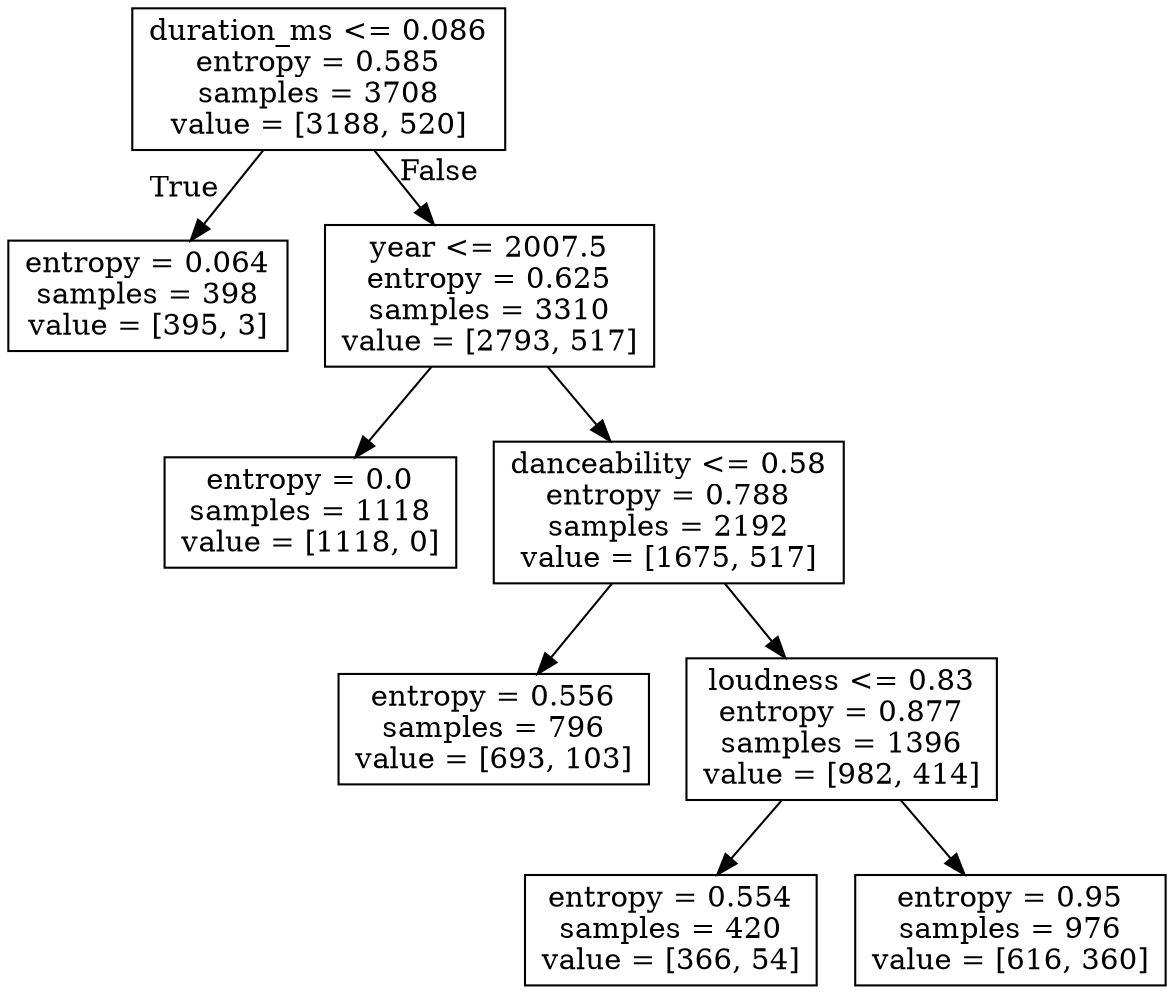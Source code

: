 digraph Tree {
node [shape=box] ;
0 [label="duration_ms <= 0.086\nentropy = 0.585\nsamples = 3708\nvalue = [3188, 520]"] ;
1 [label="entropy = 0.064\nsamples = 398\nvalue = [395, 3]"] ;
0 -> 1 [labeldistance=2.5, labelangle=45, headlabel="True"] ;
2 [label="year <= 2007.5\nentropy = 0.625\nsamples = 3310\nvalue = [2793, 517]"] ;
0 -> 2 [labeldistance=2.5, labelangle=-45, headlabel="False"] ;
3 [label="entropy = 0.0\nsamples = 1118\nvalue = [1118, 0]"] ;
2 -> 3 ;
4 [label="danceability <= 0.58\nentropy = 0.788\nsamples = 2192\nvalue = [1675, 517]"] ;
2 -> 4 ;
5 [label="entropy = 0.556\nsamples = 796\nvalue = [693, 103]"] ;
4 -> 5 ;
6 [label="loudness <= 0.83\nentropy = 0.877\nsamples = 1396\nvalue = [982, 414]"] ;
4 -> 6 ;
7 [label="entropy = 0.554\nsamples = 420\nvalue = [366, 54]"] ;
6 -> 7 ;
8 [label="entropy = 0.95\nsamples = 976\nvalue = [616, 360]"] ;
6 -> 8 ;
}